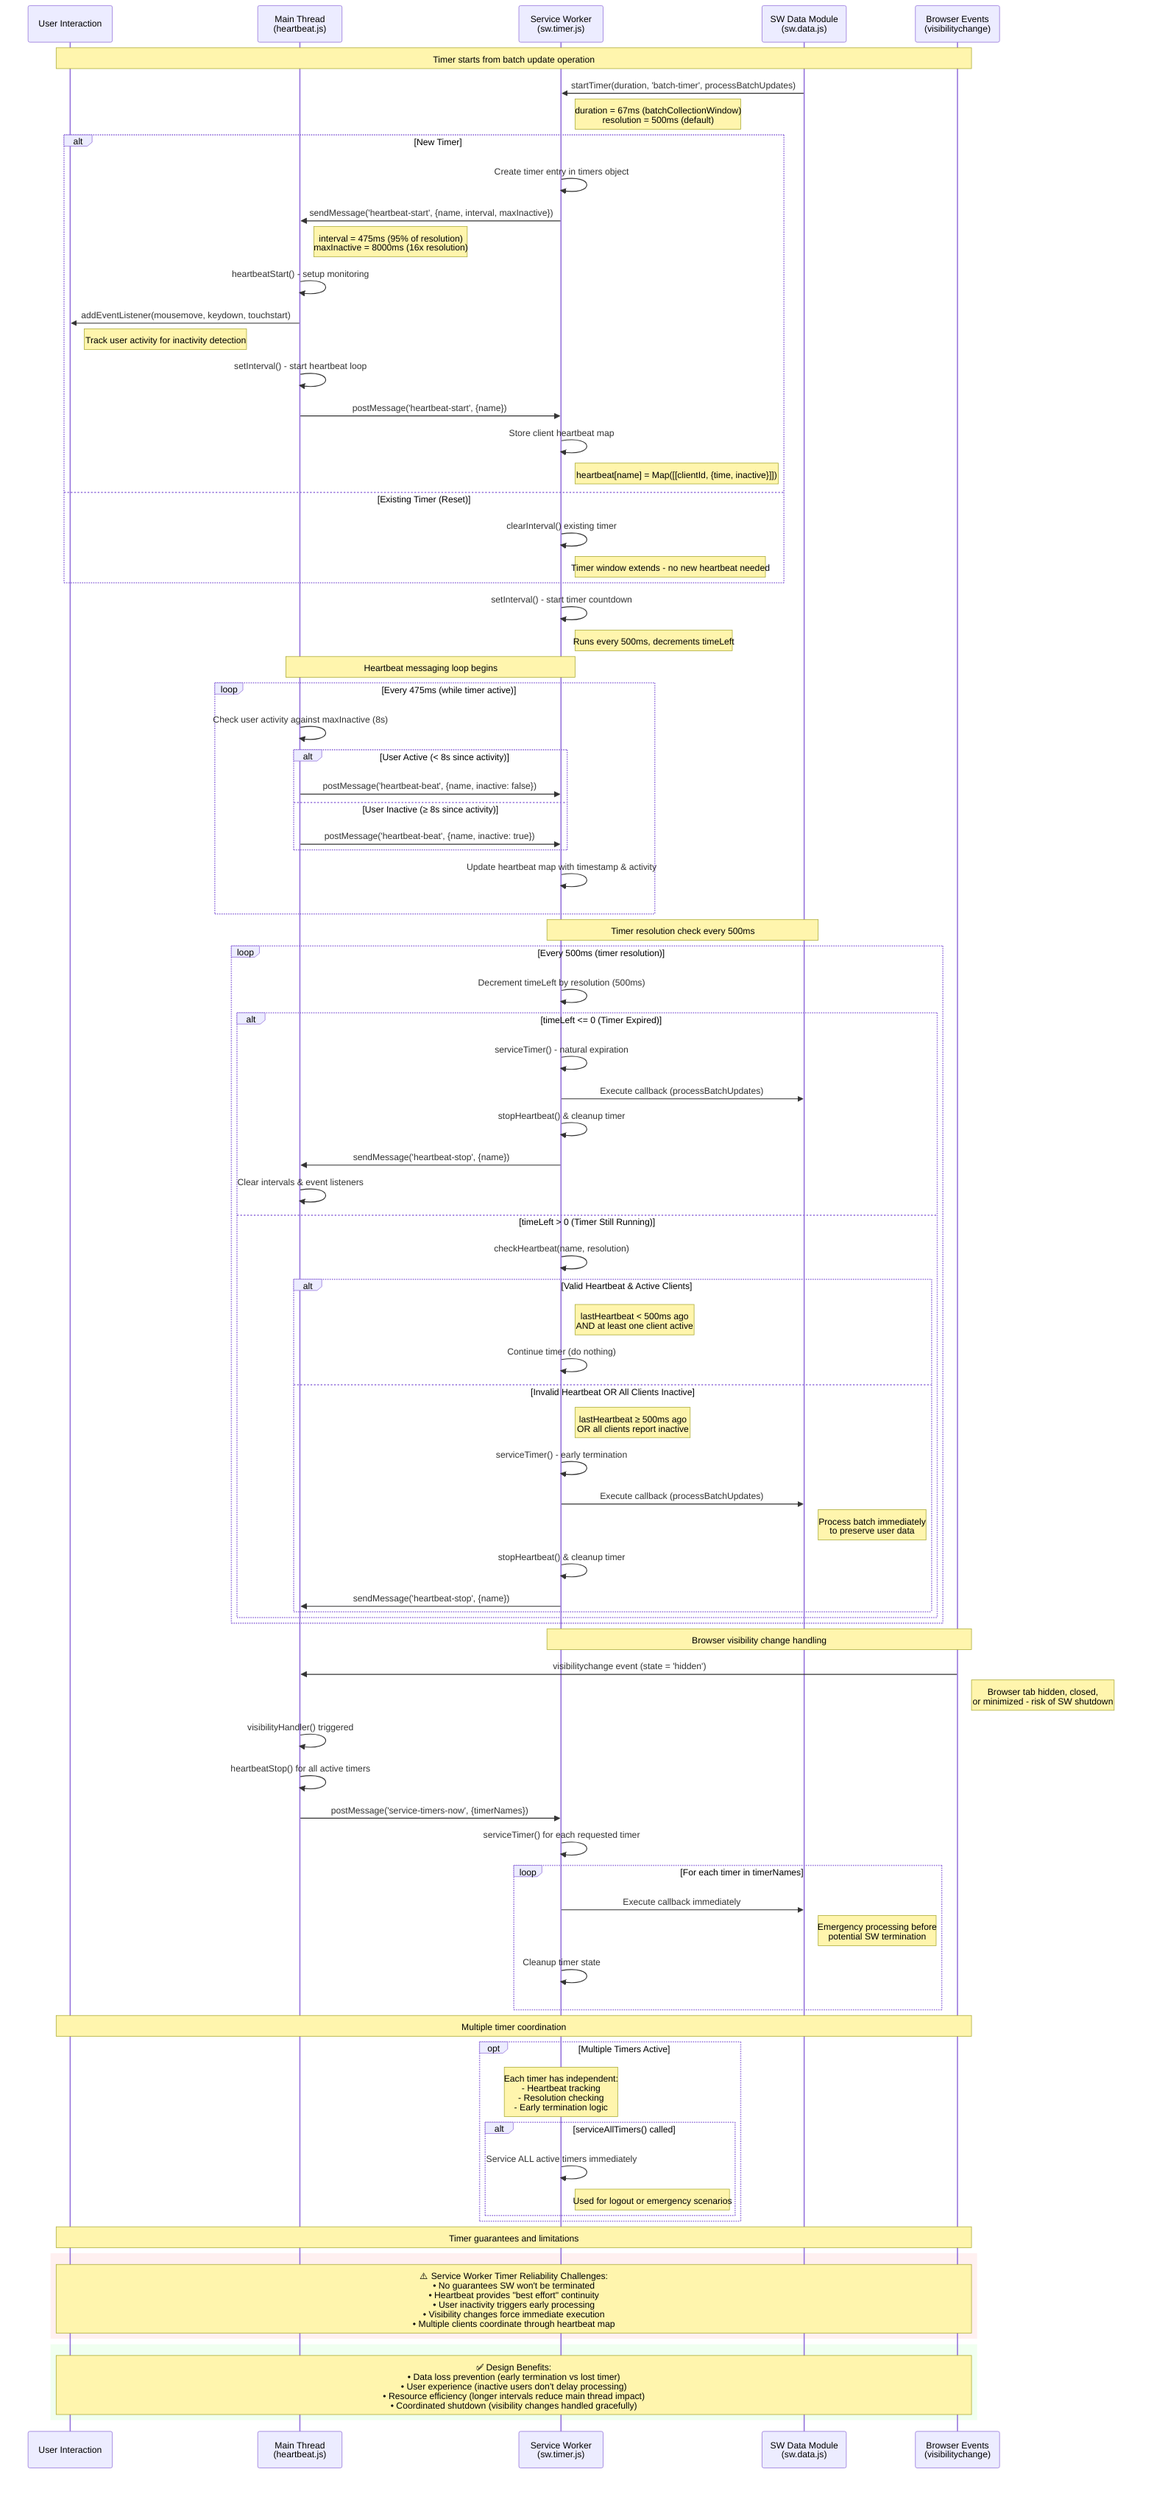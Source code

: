 sequenceDiagram
    participant User as User Interaction
    participant MT as Main Thread<br/>(heartbeat.js)
    participant SW as Service Worker<br/>(sw.timer.js)
    participant SWD as SW Data Module<br/>(sw.data.js)
    participant Browser as Browser Events<br/>(visibilitychange)

    Note over User, Browser: Timer starts from batch update operation

    SWD->>SW: startTimer(duration, 'batch-timer', processBatchUpdates)
    Note right of SW: duration = 67ms (batchCollectionWindow)<br/>resolution = 500ms (default)

    alt New Timer
        SW->>SW: Create timer entry in timers object
        SW->>MT: sendMessage('heartbeat-start', {name, interval, maxInactive})
        Note right of MT: interval = 475ms (95% of resolution)<br/>maxInactive = 8000ms (16x resolution)
        
        MT->>MT: heartbeatStart() - setup monitoring
        MT->>User: addEventListener(mousemove, keydown, touchstart)
        Note right of User: Track user activity for inactivity detection
        
        MT->>MT: setInterval() - start heartbeat loop
        MT->>SW: postMessage('heartbeat-start', {name})
        
        SW->>SW: Store client heartbeat map
        Note right of SW: heartbeat[name] = Map([[clientId, {time, inactive}]])
        
    else Existing Timer (Reset)
        SW->>SW: clearInterval() existing timer
        Note right of SW: Timer window extends - no new heartbeat needed
    end

    SW->>SW: setInterval() - start timer countdown
    Note right of SW: Runs every 500ms, decrements timeLeft

    Note over MT, SW: Heartbeat messaging loop begins

    loop Every 475ms (while timer active)
        MT->>MT: Check user activity against maxInactive (8s)
        
        alt User Active (< 8s since activity)
            MT->>SW: postMessage('heartbeat-beat', {name, inactive: false})
        else User Inactive (≥ 8s since activity)  
            MT->>SW: postMessage('heartbeat-beat', {name, inactive: true})
        end
        
        SW->>SW: Update heartbeat map with timestamp & activity
    end

    Note over SW, SWD: Timer resolution check every 500ms

    loop Every 500ms (timer resolution)
        SW->>SW: Decrement timeLeft by resolution (500ms)
        
        alt timeLeft <= 0 (Timer Expired)
            SW->>SW: serviceTimer() - natural expiration
            SW->>SWD: Execute callback (processBatchUpdates)
            SW->>SW: stopHeartbeat() & cleanup timer
            SW->>MT: sendMessage('heartbeat-stop', {name})
            MT->>MT: Clear intervals & event listeners
            
        else timeLeft > 0 (Timer Still Running)
            SW->>SW: checkHeartbeat(name, resolution)
            
            alt Valid Heartbeat & Active Clients
                Note right of SW: lastHeartbeat < 500ms ago<br/>AND at least one client active
                SW->>SW: Continue timer (do nothing)
                
            else Invalid Heartbeat OR All Clients Inactive
                Note right of SW: lastHeartbeat ≥ 500ms ago<br/>OR all clients report inactive
                SW->>SW: serviceTimer() - early termination
                SW->>SWD: Execute callback (processBatchUpdates)
                Note right of SWD: Process batch immediately<br/>to preserve user data
                SW->>SW: stopHeartbeat() & cleanup timer
                SW->>MT: sendMessage('heartbeat-stop', {name})
            end
        end
    end

    Note over Browser, SW: Browser visibility change handling

    Browser->>MT: visibilitychange event (state = 'hidden')
    Note right of Browser: Browser tab hidden, closed,<br/>or minimized - risk of SW shutdown
    
    MT->>MT: visibilityHandler() triggered
    MT->>MT: heartbeatStop() for all active timers
    MT->>SW: postMessage('service-timers-now', {timerNames})
    
    SW->>SW: serviceTimer() for each requested timer
    loop For each timer in timerNames
        SW->>SWD: Execute callback immediately
        Note right of SWD: Emergency processing before<br/>potential SW termination
        SW->>SW: Cleanup timer state
    end

    Note over User, Browser: Multiple timer coordination

    opt Multiple Timers Active
        Note over SW: Each timer has independent:<br/>- Heartbeat tracking<br/>- Resolution checking<br/>- Early termination logic
        
        alt serviceAllTimers() called
            SW->>SW: Service ALL active timers immediately
            Note right of SW: Used for logout or emergency scenarios
        end
    end

    Note over User, Browser: Timer guarantees and limitations

    rect rgb(255, 240, 240)
        Note over User, Browser: ⚠️ Service Worker Timer Reliability Challenges:<br/>• No guarantees SW won't be terminated<br/>• Heartbeat provides "best effort" continuity<br/>• User inactivity triggers early processing<br/>• Visibility changes force immediate execution<br/>• Multiple clients coordinate through heartbeat map
    end

    rect rgb(240, 255, 240)  
        Note over User, Browser: ✅ Design Benefits:<br/>• Data loss prevention (early termination vs lost timer)<br/>• User experience (inactive users don't delay processing)<br/>• Resource efficiency (longer intervals reduce main thread impact)<br/>• Coordinated shutdown (visibility changes handled gracefully)
    end